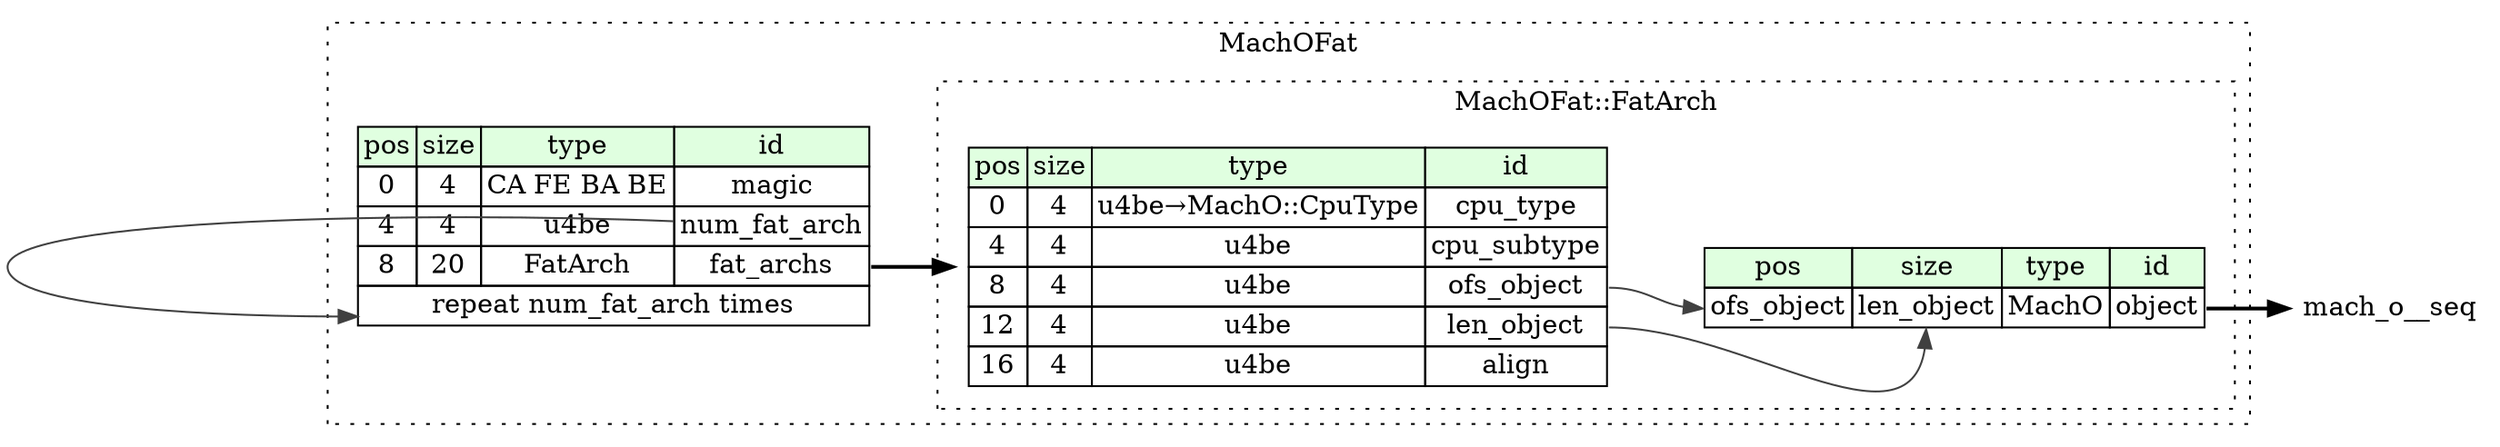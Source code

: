digraph {
	rankdir=LR;
	node [shape=plaintext];
	subgraph cluster__mach_o_fat {
		label="MachOFat";
		graph[style=dotted];

		mach_o_fat__seq [label=<<TABLE BORDER="0" CELLBORDER="1" CELLSPACING="0">
			<TR><TD BGCOLOR="#E0FFE0">pos</TD><TD BGCOLOR="#E0FFE0">size</TD><TD BGCOLOR="#E0FFE0">type</TD><TD BGCOLOR="#E0FFE0">id</TD></TR>
			<TR><TD PORT="magic_pos">0</TD><TD PORT="magic_size">4</TD><TD>CA FE BA BE</TD><TD PORT="magic_type">magic</TD></TR>
			<TR><TD PORT="num_fat_arch_pos">4</TD><TD PORT="num_fat_arch_size">4</TD><TD>u4be</TD><TD PORT="num_fat_arch_type">num_fat_arch</TD></TR>
			<TR><TD PORT="fat_archs_pos">8</TD><TD PORT="fat_archs_size">20</TD><TD>FatArch</TD><TD PORT="fat_archs_type">fat_archs</TD></TR>
			<TR><TD COLSPAN="4" PORT="fat_archs__repeat">repeat num_fat_arch times</TD></TR>
		</TABLE>>];
		subgraph cluster__fat_arch {
			label="MachOFat::FatArch";
			graph[style=dotted];

			fat_arch__seq [label=<<TABLE BORDER="0" CELLBORDER="1" CELLSPACING="0">
				<TR><TD BGCOLOR="#E0FFE0">pos</TD><TD BGCOLOR="#E0FFE0">size</TD><TD BGCOLOR="#E0FFE0">type</TD><TD BGCOLOR="#E0FFE0">id</TD></TR>
				<TR><TD PORT="cpu_type_pos">0</TD><TD PORT="cpu_type_size">4</TD><TD>u4be→MachO::CpuType</TD><TD PORT="cpu_type_type">cpu_type</TD></TR>
				<TR><TD PORT="cpu_subtype_pos">4</TD><TD PORT="cpu_subtype_size">4</TD><TD>u4be</TD><TD PORT="cpu_subtype_type">cpu_subtype</TD></TR>
				<TR><TD PORT="ofs_object_pos">8</TD><TD PORT="ofs_object_size">4</TD><TD>u4be</TD><TD PORT="ofs_object_type">ofs_object</TD></TR>
				<TR><TD PORT="len_object_pos">12</TD><TD PORT="len_object_size">4</TD><TD>u4be</TD><TD PORT="len_object_type">len_object</TD></TR>
				<TR><TD PORT="align_pos">16</TD><TD PORT="align_size">4</TD><TD>u4be</TD><TD PORT="align_type">align</TD></TR>
			</TABLE>>];
			fat_arch__inst__object [label=<<TABLE BORDER="0" CELLBORDER="1" CELLSPACING="0">
				<TR><TD BGCOLOR="#E0FFE0">pos</TD><TD BGCOLOR="#E0FFE0">size</TD><TD BGCOLOR="#E0FFE0">type</TD><TD BGCOLOR="#E0FFE0">id</TD></TR>
				<TR><TD PORT="object_pos">ofs_object</TD><TD PORT="object_size">len_object</TD><TD>MachO</TD><TD PORT="object_type">object</TD></TR>
			</TABLE>>];
		}
	}
	mach_o_fat__seq:fat_archs_type -> fat_arch__seq [style=bold];
	mach_o_fat__seq:num_fat_arch_type -> mach_o_fat__seq:fat_archs__repeat [color="#404040"];
	fat_arch__seq:ofs_object_type -> fat_arch__inst__object:object_pos [color="#404040"];
	fat_arch__seq:len_object_type -> fat_arch__inst__object:object_size [color="#404040"];
	fat_arch__inst__object:object_type -> mach_o__seq [style=bold];
}
